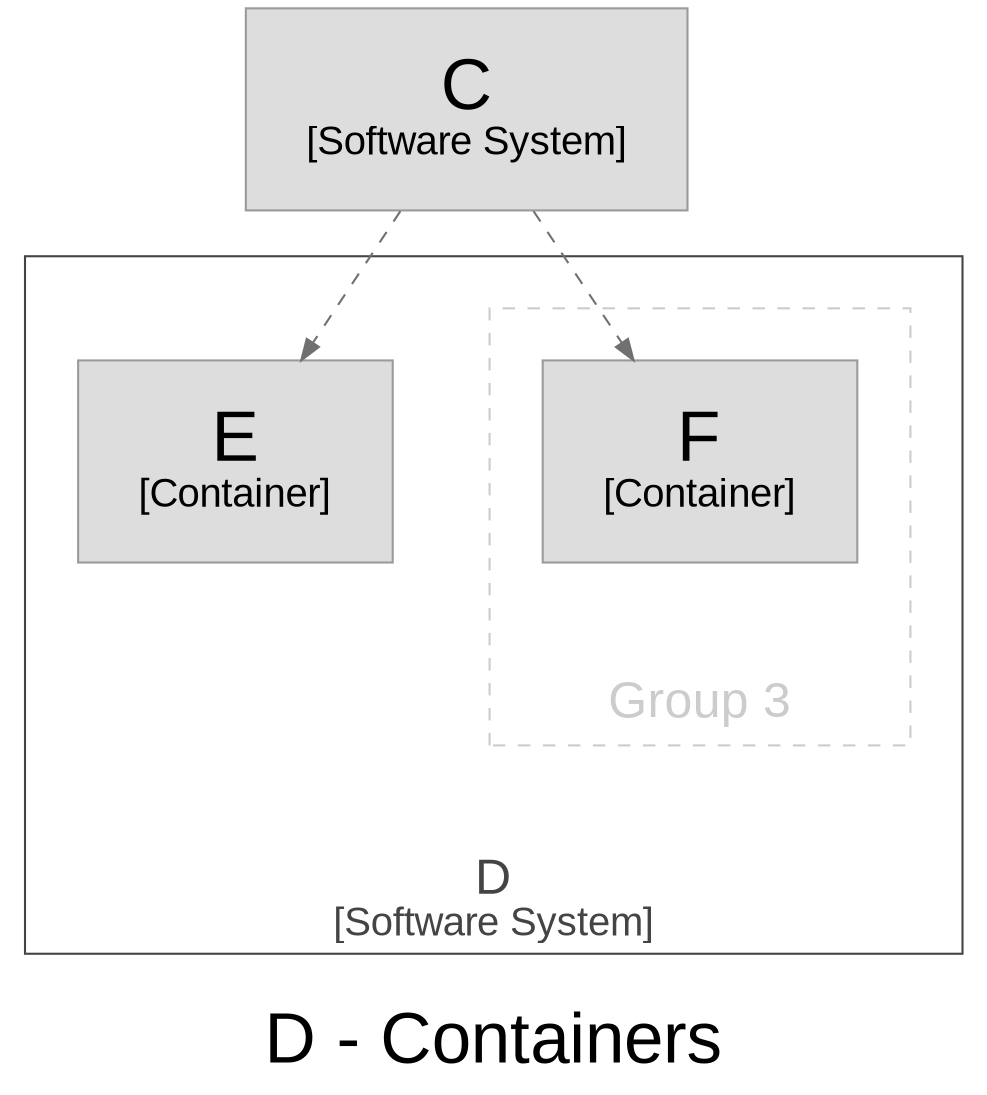 digraph {
  compound=true
  graph [fontname="Arial", rankdir=TB, ranksep=1.0, nodesep=1.0]
  node [fontname="Arial", shape=box, margin="0.4,0.3"]
  edge [fontname="Arial"]
  label=<<br /><font point-size="34">D - Containers</font>>

  3 [id=3,shape=rect, label=<<font point-size="34">C</font><br /><font point-size="19">[Software System]</font>>, style=filled, color="#9a9a9a", fillcolor="#dddddd", fontcolor="#000000"]

  subgraph cluster_4 {
    margin=25
    label=<<font point-size="24"><br />D</font><br /><font point-size="19">[Software System]</font>>
    labelloc=b
    color="#444444"
    fontcolor="#444444"
    fillcolor="#444444"

    subgraph "cluster_group_Group 3" {
      margin=25
      label=<<font point-size="24"><br />Group 3</font>>
      labelloc=b
      color="#cccccc"
      fontcolor="#cccccc"
      fillcolor="#ffffff"
      style="dashed"

      6 [id=6,shape=rect, label=<<font point-size="34">F</font><br /><font point-size="19">[Container]</font>>, style=filled, color="#9a9a9a", fillcolor="#dddddd", fontcolor="#000000"]
    }

    5 [id=5,shape=rect, label=<<font point-size="34">E</font><br /><font point-size="19">[Container]</font>>, style=filled, color="#9a9a9a", fillcolor="#dddddd", fontcolor="#000000"]
  }

  3 -> 5 [id=11, label=<>, style="dashed", color="#707070", fontcolor="#707070"]
  3 -> 6 [id=14, label=<>, style="dashed", color="#707070", fontcolor="#707070"]
}